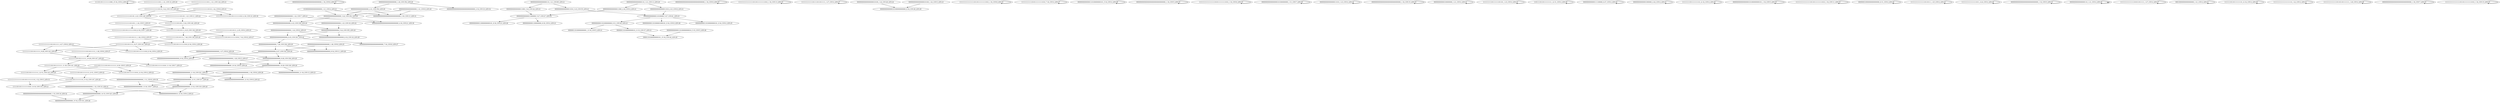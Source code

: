 digraph G {
    "11110110111111111000_15-34_COV:4_LEN:20" -> "11110110111111111000_15-34_COV:4_LEN:20";
    "11111111111111110110_3-22_COV:133_LEN:20" -> "11111111111111101101_4-23_COV:128_LEN:20";
    "11111111111111110110_3-22_COV:133_LEN:20" -> "111111111111111011011111111010_4-34_COV:10_LEN:30";
    "000000000000000000000000000000000_1-34_COV:6_LEN:33" -> "000000000000000000000000000000000_1-34_COV:6_LEN:33";
    "000000000000000000000000000_1-28_COV:5_LEN:27" -> "000000000000000000000000_10-34_COV:9_LEN:24";
    "000000000000000000000000000_1-28_COV:5_LEN:27" -> "00000000000000000000_10-29_COV:330_LEN:20";
    "000000000000000011000_3-24_COV:24_LEN:21" -> "0000000000000011000000_5-27_COV:27_LEN:22";
    "00000000000000000000_8-27_COV:332_LEN:20" -> "0000000000000000000000000_9-34_COV:4_LEN:25";
    "00000000000000000000_8-27_COV:332_LEN:20" -> "00000000000000000000_9-28_COV:336_LEN:20";
    "000000000000000000000000000000000_1-34_COV:9_LEN:33" -> "000000000000000000000000000000000_1-34_COV:9_LEN:33";
    "00000000000000000000_11-30_COV:321_LEN:20" -> "00000000000000000000_12-31_COV:317_LEN:20";
    "00000000000000000000_11-30_COV:321_LEN:20" -> "0000000000000000000000_12-34_COV:9_LEN:22";
    "111111111111111110110111111111010_1-34_COV:13_LEN:33" -> "111111111111111110110111111111010_1-34_COV:13_LEN:33";
    "111111111111101111011011111_1-27_COV:4_LEN:27" -> "111111111111101111011011111_1-27_COV:4_LEN:27";
    "000000000000000000010100_1-24_COV:28_LEN:24" -> "00000000000000101000000000000_6-34_COV:28_LEN:29";
    "1111111111111111101101111111110_1-32_COV:5_LEN:31" -> "111110110111111111010_14-34_COV:153_LEN:21";
    "111111111111111110110111111111010_1-34_COV:8_LEN:33" -> "111111111111111110110111111111010_1-34_COV:8_LEN:33";
    "00000000000000000000_6-25_COV:341_LEN:20" -> "000000000000000000000000000_7-34_COV:8_LEN:27";
    "00000000000000000000_6-25_COV:341_LEN:20" -> "00000000000000000000_7-26_COV:336_LEN:20";
    "11111111101101111111_10-29_COV:147_LEN:20" -> "11111111011011111111_11-30_COV:141_LEN:20";
    "11111111101101111111_10-29_COV:147_LEN:20" -> "11111111011011111111010_11-34_COV:7_LEN:23";
    "11111111110110111111_9-28_COV:143_LEN:20" -> "11111111101101111111_10-29_COV:147_LEN:20";
    "111111111111010111111111010_7-34_COV:4_LEN:27" -> "111111111111010111111111010_7-34_COV:4_LEN:27";
    "00000000000000110100000000101_5-34_COV:4_LEN:29" -> "00000000000000110100000000101_5-34_COV:4_LEN:29";
    "11111111111111110110111_2-25_COV:4_LEN:23" -> "11111111111101101111_7-26_COV:138_LEN:20";
    "11111111111111110110111_2-25_COV:4_LEN:23" -> "111111111111011011111111010_7-34_COV:6_LEN:27";
    "11111111011011111111_11-30_COV:141_LEN:20" -> "11111110110111111111_12-31_COV:143_LEN:20";
    "11111111011011111111_11-30_COV:141_LEN:20" -> "1111111011011111111010_12-34_COV:4_LEN:22";
    "00000000000000000000000_1-24_COV:6_LEN:23" -> "00000000000000000000_6-25_COV:341_LEN:20";
    "00000000000000000000000_1-24_COV:6_LEN:23" -> "0000000000000000000000000000_6-34_COV:16_LEN:28";
    "000000000000000000000000000000000_1-34_COV:5_LEN:33" -> "000000000000000000000000000000000_1-34_COV:5_LEN:33";
    "000000000000000011010_3-23_COV:55_LEN:21" -> "00000000000000110100000_5-27_COV:61_LEN:23";
    "000000000000000011000_2-24_COV:4_LEN:21" -> "0000000000000011000000_5-27_COV:27_LEN:22";
    "111111111111111111010111111111010_1-34_COV:6_LEN:33" -> "111111111111111111010111111111010_1-34_COV:6_LEN:33";
    "0000000000000011000000_5-27_COV:27_LEN:22" -> "000000000001100000000_8-30_COV:4_LEN:21";
    "0000000000000011000000_5-27_COV:27_LEN:22" -> "00000000000110000000000101_8-34_COV:23_LEN:26";
    "000000000000000000101000000000_1-31_COV:7_LEN:30" -> "000000000000000000101000000000_1-31_COV:7_LEN:30";
    "0000000000000000011010_1-23_COV:4_LEN:22" -> "0000000000000000011010_1-23_COV:4_LEN:22";
    "000000000000000000000000000000_1-31_COV:8_LEN:30" -> "000000000000000000000_13-34_COV:7_LEN:21";
    "000000000000000000000000000000_1-31_COV:8_LEN:30" -> "00000000000000000000_13-32_COV:319_LEN:20";
    "00000000000000000000_4-23_COV:338_LEN:20" -> "00000000000000000000_5-24_COV:355_LEN:20";
    "010000000000000000000_1-21_COV:4_LEN:21" -> "0000000000000000000000000000000_3-34_COV:13_LEN:31";
    "010000000000000000000_1-21_COV:4_LEN:21" -> "00000000000000000000_3-22_COV:352_LEN:20";
    "000000000000000000000000000000000_1-34_COV:15_LEN:33" -> "000000000000000000000000000000000_1-34_COV:15_LEN:33";
    "000000000000100000000_1-21_COV:4_LEN:21" -> "000000000000100000000_1-21_COV:4_LEN:21";
    "11111101101111111110_13-32_COV:147_LEN:20" -> "111110110111111111010_14-34_COV:153_LEN:21";
    "11111111110111111101101_1-23_COV:4_LEN:23" -> "11111111110111111101101_1-23_COV:4_LEN:23";
    "00000000000000000000000000000000_1-33_COV:16_LEN:32" -> "00000000000000000000_15-34_COV:331_LEN:20";
    "11111111111111111011011_1-24_COV:5_LEN:23" -> "1111111111111011011111111010_6-34_COV:7_LEN:28";
    "11111111111111111011011_1-24_COV:5_LEN:23" -> "11111111111110110111_6-25_COV:138_LEN:20";
    "11111111111111111011_1-21_COV:10_LEN:20" -> "11111111111111110110_3-22_COV:133_LEN:20";
    "00000000000000000000_12-31_COV:317_LEN:20" -> "000000000000000000000_13-34_COV:7_LEN:21";
    "00000000000000000000_12-31_COV:317_LEN:20" -> "00000000000000000000_13-32_COV:319_LEN:20";
    "11011110110111111111_12-31_COV:4_LEN:20" -> "11011110110111111111_12-31_COV:4_LEN:20";
    "0000000000000111100000_6-27_COV:4_LEN:22" -> "0000000000000111100000_6-27_COV:4_LEN:22";
    "00000000000000000000_14-33_COV:323_LEN:20" -> "00000000000000000000_15-34_COV:331_LEN:20";
    "00000000000000000000_3-22_COV:352_LEN:20" -> "00000000000000000000_4-23_COV:338_LEN:20";
    "00000000000000000000_3-22_COV:352_LEN:20" -> "000000000000000000000000000000_4-34_COV:21_LEN:30";
    "000000000000001000000_4-24_COV:4_LEN:21" -> "000000000000001000000_4-24_COV:4_LEN:21";
    "000000000000000000110_1-21_COV:85_LEN:21" -> "000000000000000011000_3-24_COV:24_LEN:21";
    "000000000000000000110_1-21_COV:85_LEN:21" -> "000000000000000011010_3-23_COV:55_LEN:21";
    "111111111111111111011_1-21_COV:124_LEN:21" -> "11111111111111110110_3-22_COV:133_LEN:20";
    "11111111101111111110_12-32_COV:4_LEN:20" -> "11111111101111111110_12-32_COV:4_LEN:20";
    "00000000001101000000000_9-31_COV:44_LEN:23" -> "000000110100000000001_13-34_COV:5_LEN:21";
    "00000000001101000000000_9-31_COV:44_LEN:23" -> "000000110100000000010_13-33_COV:37_LEN:21";
    "000000000000000000101000000000101_1-34_COV:5_LEN:33" -> "000000000000000000101000000000101_1-34_COV:5_LEN:33";
    "111111111111111110110111111111010_1-34_COV:11_LEN:33" -> "111111111111111110110111111111010_1-34_COV:11_LEN:33";
    "11111110110111111111_12-31_COV:143_LEN:20" -> "11111101101111111110_13-32_COV:147_LEN:20";
    "000000010000000000000000_8-31_COV:4_LEN:24" -> "000000010000000000000000_8-31_COV:4_LEN:24";
    "00000000000000000010100_1-24_COV:5_LEN:23" -> "00000000000000101000000000000_6-34_COV:28_LEN:29";
    "11111111111111110110111_1-25_COV:4_LEN:23" -> "11111111111111110110111_1-25_COV:4_LEN:23";
    "11111111111111111011_4-24_COV:4_LEN:20" -> "11111111111111111011_4-24_COV:4_LEN:20";
    "00000000000000000000_5-24_COV:355_LEN:20" -> "00000000000000000000_6-25_COV:341_LEN:20";
    "00000000000000000000_5-24_COV:355_LEN:20" -> "0000000000000000000000000000_6-34_COV:16_LEN:28";
    "111111111111111110110_1-22_COV:8_LEN:21" -> "11111111111111101101_4-23_COV:128_LEN:20";
    "111111111111111110110_1-22_COV:8_LEN:21" -> "111111111111111011011111111010_4-34_COV:10_LEN:30";
    "00000000000000000110_1-21_COV:13_LEN:20" -> "000000000000000011000_2-24_COV:4_LEN:21";
    "00000000000000000110_1-21_COV:13_LEN:20" -> "000000000000000011010_2-23_COV:8_LEN:21";
    "00000000000000110100000_5-27_COV:61_LEN:23" -> "00000000001101000001000101_9-34_COV:9_LEN:26";
    "00000000000000110100000_5-27_COV:61_LEN:23" -> "00000000001101000000000_9-31_COV:44_LEN:23";
    "00000000000000110100000_5-27_COV:61_LEN:23" -> "0000000000110100000000101_9-34_COV:4_LEN:25";
    "00000000000000000000000000000_1-30_COV:6_LEN:29" -> "00000000000000000000_12-31_COV:317_LEN:20";
    "00000000000000000000000000000_1-30_COV:6_LEN:29" -> "0000000000000000000000_12-34_COV:9_LEN:22";
    "11111111111101101111_7-26_COV:138_LEN:20" -> "11111111111011011111_8-27_COV:141_LEN:20";
    "11111111111101101111_7-26_COV:138_LEN:20" -> "11111111111011011111111010_8-34_COV:4_LEN:26";
    "000000000000000011010_2-23_COV:8_LEN:21" -> "00000000000000110100000_5-27_COV:61_LEN:23";
    "0000000000000110100000000010_5-33_COV:5_LEN:28" -> "00001101000000000101_15-34_COV:42_LEN:20";
    "00000000000000000000_7-26_COV:336_LEN:20" -> "00000000000000000000_8-27_COV:332_LEN:20";
    "00000000000000000000_7-26_COV:336_LEN:20" -> "00000000000000000000000000_8-34_COV:11_LEN:26";
    "0000000000000000000000000000000_1-32_COV:5_LEN:31" -> "0000000000000000000000000000000_1-32_COV:5_LEN:31";
    "00000000000000000110_1-21_COV:4_LEN:20" -> "00000000000000000110_1-21_COV:4_LEN:20";
    "111111111111111101011011111_1-27_COV:4_LEN:27" -> "111111111111111101011011111_1-27_COV:4_LEN:27";
    "1111111111111111101101111_1-26_COV:6_LEN:25" -> "11111111111011011111_8-27_COV:141_LEN:20";
    "1111111111111111101101111_1-26_COV:6_LEN:25" -> "11111111111011011111111010_8-34_COV:4_LEN:26";
    "000000000000000000000_1-22_COV:7_LEN:21" -> "00000000000000000000_4-23_COV:338_LEN:20";
    "000000000000000000000_1-22_COV:7_LEN:21" -> "000000000000000000000000000000_4-34_COV:21_LEN:30";
    "000100000000000000000_1-21_COV:4_LEN:21" -> "000100000000000000000_1-21_COV:4_LEN:21";
    "11111110110111111110_12-32_COV:4_LEN:20" -> "11111110110111111110_12-32_COV:4_LEN:20";
    "00000000000000000000_1-20_COV:352_LEN:20" -> "00000000000000000000000000000000_2-34_COV:10_LEN:32";
    "00000000000000000000_1-20_COV:352_LEN:20" -> "00000000000000000000_2-21_COV:352_LEN:20";
    "11111111111111011011111_4-27_COV:6_LEN:23" -> "11111111110110111111_9-28_COV:143_LEN:20";
    "11111111111111011011111_4-27_COV:6_LEN:23" -> "1111111111011011111111010_9-34_COV:4_LEN:25";
    "00000000000000000000_2-21_COV:352_LEN:20" -> "0000000000000000000000000000000_3-34_COV:13_LEN:31";
    "00000000000000000000_2-21_COV:352_LEN:20" -> "00000000000000000000_3-22_COV:352_LEN:20";
    "11111111111111101101_4-23_COV:128_LEN:20" -> "11111111111111011011_5-24_COV:140_LEN:20";
    "00000000000000000110_1-21_COV:4_LEN:20" -> "00000000000000000110_1-21_COV:4_LEN:20";
    "1111111110110111111111_9-31_COV:5_LEN:22" -> "11111101101111111110_13-32_COV:147_LEN:20";
    "111111111111111111110_1-22_COV:4_LEN:21" -> "111111111111111111110_1-22_COV:4_LEN:21";
    "1111111111111111101101_1-23_COV:11_LEN:22" -> "11111111111111011011_5-24_COV:140_LEN:20";
    "000000110100000000010_13-33_COV:37_LEN:21" -> "00001101000000000101_15-34_COV:42_LEN:20";
    "00000000000000000000_9-28_COV:336_LEN:20" -> "000000000000000000000000_10-34_COV:9_LEN:24";
    "00000000000000000000_9-28_COV:336_LEN:20" -> "00000000000000000000_10-29_COV:330_LEN:20";
    "0000000000000000000000_1-23_COV:18_LEN:22" -> "00000000000000000000_5-24_COV:355_LEN:20";
    "1111101111111011011111111_6-30_COV:5_LEN:25" -> "11111110110111111111_12-31_COV:143_LEN:20";
    "1111101111111011011111111_6-30_COV:5_LEN:25" -> "1111111011011111111010_12-34_COV:4_LEN:22";
    "0000000000000000000000000_1-26_COV:6_LEN:25" -> "00000000000000000000_8-27_COV:332_LEN:20";
    "0000000000000000000000000_1-26_COV:6_LEN:25" -> "00000000000000000000000000_8-34_COV:11_LEN:26";
    "00000000000000000000_13-32_COV:319_LEN:20" -> "00000000000000000000_14-33_COV:323_LEN:20";
    "00000000000000000000_13-32_COV:319_LEN:20" -> "000000000000000000010_14-34_COV:4_LEN:21";
    "11111111111011011111_8-27_COV:141_LEN:20" -> "11111111110110111111_9-28_COV:143_LEN:20";
    "11111111111011011111_8-27_COV:141_LEN:20" -> "1111111111011011111111010_9-34_COV:4_LEN:25";
    "11111111111111101101101111111_1-29_COV:4_LEN:29" -> "11111111111111101101101111111_1-29_COV:4_LEN:29";
    "00000000000000000000_1-21_COV:8_LEN:20" -> "0000000000000000000000000000000_3-34_COV:13_LEN:31";
    "00000000000000000000_1-21_COV:8_LEN:20" -> "00000000000000000000_3-22_COV:352_LEN:20";
    "0000000000000000000000000000000_1-32_COV:10_LEN:31" -> "00000000000000000000_14-33_COV:323_LEN:20";
    "0000000000000000000000000000000_1-32_COV:10_LEN:31" -> "000000000000000000010_14-34_COV:4_LEN:21";
    "111111111111111110110111111_1-28_COV:6_LEN:27" -> "11111111101101111111_10-29_COV:147_LEN:20";
    "11111111111111011011_5-24_COV:140_LEN:20" -> "1111111111111011011111111010_6-34_COV:7_LEN:28";
    "11111111111111011011_5-24_COV:140_LEN:20" -> "11111111111110110111_6-25_COV:138_LEN:20";
    "11111111111110110111_6-25_COV:138_LEN:20" -> "11111111111101101111_7-26_COV:138_LEN:20";
    "11111111111110110111_6-25_COV:138_LEN:20" -> "111111111111011011111111010_7-34_COV:6_LEN:27";
    "000000000000000000000000000000000_1-34_COV:7_LEN:33" -> "000000000000000000000000000000000_1-34_COV:7_LEN:33";
    "00000000000000000000_10-29_COV:330_LEN:20" -> "00000000000000000000_11-30_COV:321_LEN:20";
    "00000000000000000000_10-29_COV:330_LEN:20" -> "00000000000000000000000_11-34_COV:13_LEN:23";
    "00000000000000000000000000_1-27_COV:6_LEN:26" -> "0000000000000000000000000_9-34_COV:4_LEN:25";
    "00000000000000000000000000_1-27_COV:6_LEN:26" -> "00000000000000000000_9-28_COV:336_LEN:20";
    "111111111111111110110111111111010_1-34_COV:15_LEN:33" -> "111111111111111110110111111111010_1-34_COV:15_LEN:33";
}
